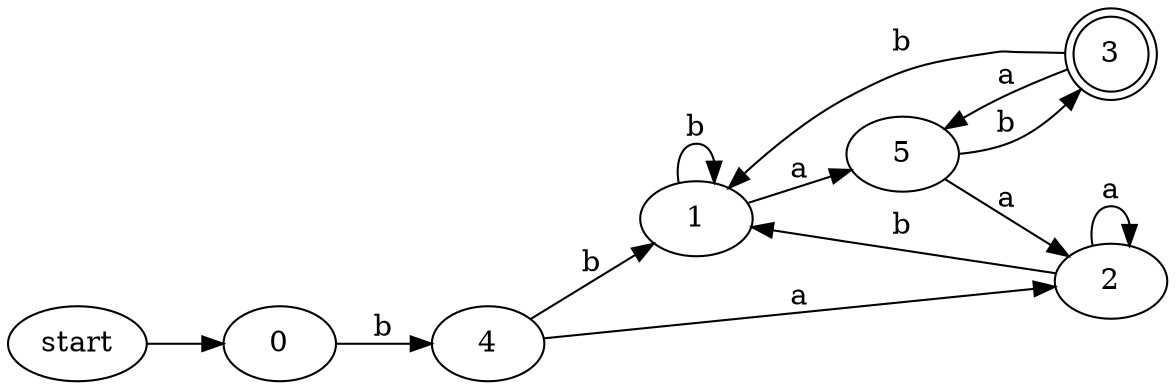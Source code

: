 digraph {
    rankdir=LR;
    0 [ label = "0" ]
    1 [ label = "1" ]
    2 [ label = "2" ]
    3 [ shape=doublecircle, label = "3" ]
    4 [ label = "4" ]
    5 [ label = "5" ]
    6 [ label = "start" ]
    0 -> 4 [ label = "b" ]
    1 -> 5 [ label = "a" ]
    1 -> 1 [ label = "b" ]
    2 -> 2 [ label = "a" ]
    2 -> 1 [ label = "b" ]
    3 -> 5 [ label = "a" ]
    3 -> 1 [ label = "b" ]
    4 -> 2 [ label = "a" ]
    4 -> 1 [ label = "b" ]
    5 -> 2 [ label = "a" ]
    5 -> 3 [ label = "b" ]
    6 -> 0 [ label = "" ]
}
